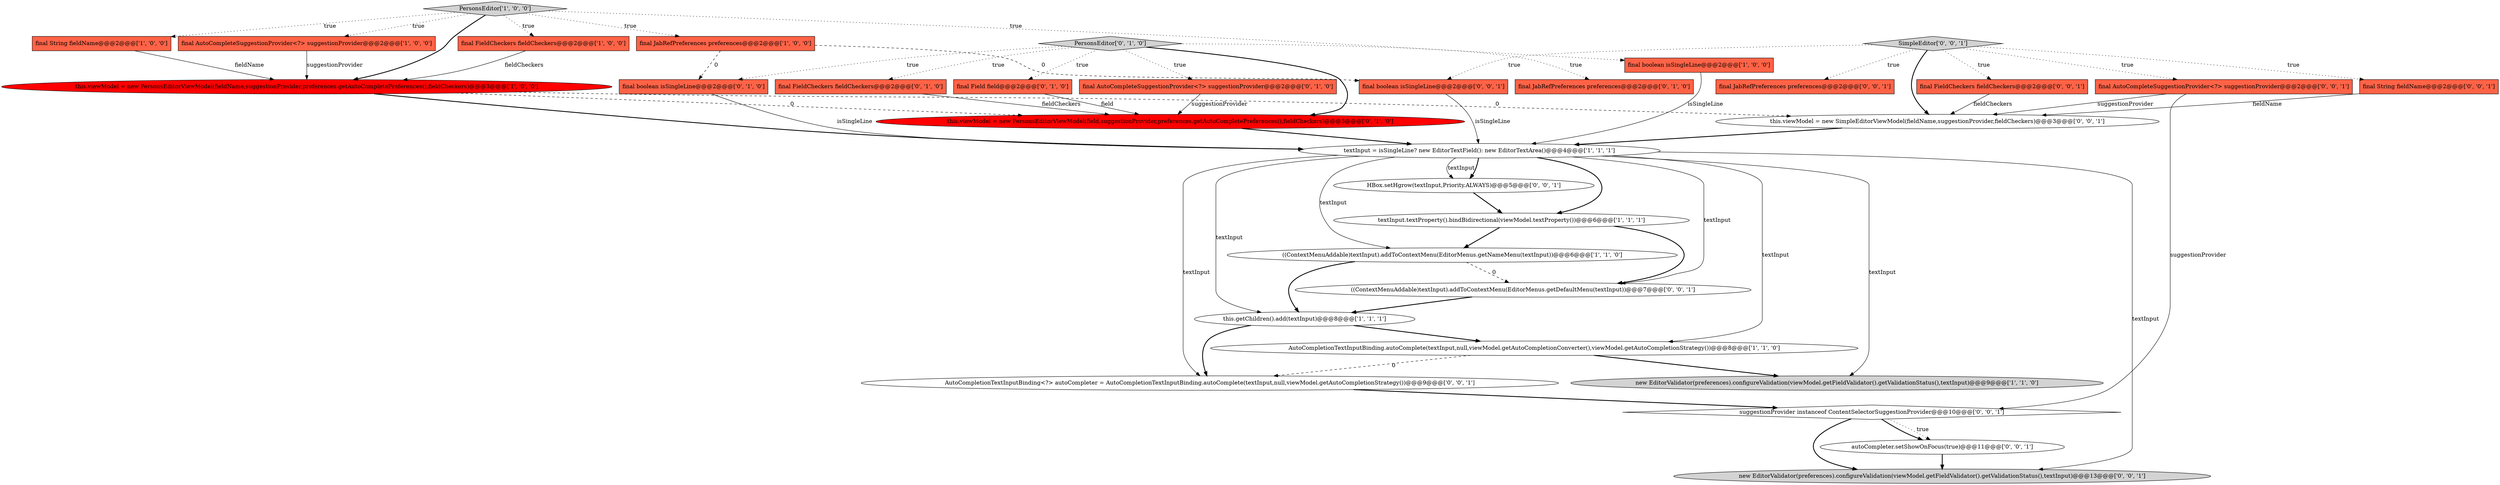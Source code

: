 digraph {
26 [style = filled, label = "autoCompleter.setShowOnFocus(true)@@@11@@@['0', '0', '1']", fillcolor = white, shape = ellipse image = "AAA0AAABBB3BBB"];
6 [style = filled, label = "((ContextMenuAddable)textInput).addToContextMenu(EditorMenus.getNameMenu(textInput))@@@6@@@['1', '1', '0']", fillcolor = white, shape = ellipse image = "AAA0AAABBB1BBB"];
7 [style = filled, label = "final String fieldName@@@2@@@['1', '0', '0']", fillcolor = tomato, shape = box image = "AAA0AAABBB1BBB"];
5 [style = filled, label = "AutoCompletionTextInputBinding.autoComplete(textInput,null,viewModel.getAutoCompletionConverter(),viewModel.getAutoCompletionStrategy())@@@8@@@['1', '1', '0']", fillcolor = white, shape = ellipse image = "AAA0AAABBB1BBB"];
17 [style = filled, label = "final JabRefPreferences preferences@@@2@@@['0', '1', '0']", fillcolor = tomato, shape = box image = "AAA0AAABBB2BBB"];
29 [style = filled, label = "final String fieldName@@@2@@@['0', '0', '1']", fillcolor = tomato, shape = box image = "AAA0AAABBB3BBB"];
25 [style = filled, label = "new EditorValidator(preferences).configureValidation(viewModel.getFieldValidator().getValidationStatus(),textInput)@@@13@@@['0', '0', '1']", fillcolor = lightgray, shape = ellipse image = "AAA0AAABBB3BBB"];
12 [style = filled, label = "final JabRefPreferences preferences@@@2@@@['1', '0', '0']", fillcolor = tomato, shape = box image = "AAA1AAABBB1BBB"];
32 [style = filled, label = "final boolean isSingleLine@@@2@@@['0', '0', '1']", fillcolor = tomato, shape = box image = "AAA0AAABBB3BBB"];
31 [style = filled, label = "suggestionProvider instanceof ContentSelectorSuggestionProvider@@@10@@@['0', '0', '1']", fillcolor = white, shape = diamond image = "AAA0AAABBB3BBB"];
3 [style = filled, label = "this.viewModel = new PersonsEditorViewModel(fieldName,suggestionProvider,preferences.getAutoCompletePreferences(),fieldCheckers)@@@3@@@['1', '0', '0']", fillcolor = red, shape = ellipse image = "AAA1AAABBB1BBB"];
4 [style = filled, label = "textInput = isSingleLine? new EditorTextField(): new EditorTextArea()@@@4@@@['1', '1', '1']", fillcolor = white, shape = ellipse image = "AAA0AAABBB1BBB"];
14 [style = filled, label = "final Field field@@@2@@@['0', '1', '0']", fillcolor = tomato, shape = box image = "AAA0AAABBB2BBB"];
20 [style = filled, label = "((ContextMenuAddable)textInput).addToContextMenu(EditorMenus.getDefaultMenu(textInput))@@@7@@@['0', '0', '1']", fillcolor = white, shape = ellipse image = "AAA0AAABBB3BBB"];
23 [style = filled, label = "final AutoCompleteSuggestionProvider<?> suggestionProvider@@@2@@@['0', '0', '1']", fillcolor = tomato, shape = box image = "AAA0AAABBB3BBB"];
27 [style = filled, label = "AutoCompletionTextInputBinding<?> autoCompleter = AutoCompletionTextInputBinding.autoComplete(textInput,null,viewModel.getAutoCompletionStrategy())@@@9@@@['0', '0', '1']", fillcolor = white, shape = ellipse image = "AAA0AAABBB3BBB"];
0 [style = filled, label = "new EditorValidator(preferences).configureValidation(viewModel.getFieldValidator().getValidationStatus(),textInput)@@@9@@@['1', '1', '0']", fillcolor = lightgray, shape = ellipse image = "AAA0AAABBB1BBB"];
10 [style = filled, label = "final AutoCompleteSuggestionProvider<?> suggestionProvider@@@2@@@['1', '0', '0']", fillcolor = tomato, shape = box image = "AAA0AAABBB1BBB"];
8 [style = filled, label = "final boolean isSingleLine@@@2@@@['1', '0', '0']", fillcolor = tomato, shape = box image = "AAA0AAABBB1BBB"];
9 [style = filled, label = "this.getChildren().add(textInput)@@@8@@@['1', '1', '1']", fillcolor = white, shape = ellipse image = "AAA0AAABBB1BBB"];
30 [style = filled, label = "HBox.setHgrow(textInput,Priority.ALWAYS)@@@5@@@['0', '0', '1']", fillcolor = white, shape = ellipse image = "AAA0AAABBB3BBB"];
13 [style = filled, label = "final AutoCompleteSuggestionProvider<?> suggestionProvider@@@2@@@['0', '1', '0']", fillcolor = tomato, shape = box image = "AAA0AAABBB2BBB"];
19 [style = filled, label = "PersonsEditor['0', '1', '0']", fillcolor = lightgray, shape = diamond image = "AAA0AAABBB2BBB"];
22 [style = filled, label = "SimpleEditor['0', '0', '1']", fillcolor = lightgray, shape = diamond image = "AAA0AAABBB3BBB"];
2 [style = filled, label = "PersonsEditor['1', '0', '0']", fillcolor = lightgray, shape = diamond image = "AAA0AAABBB1BBB"];
24 [style = filled, label = "final JabRefPreferences preferences@@@2@@@['0', '0', '1']", fillcolor = tomato, shape = box image = "AAA0AAABBB3BBB"];
16 [style = filled, label = "this.viewModel = new PersonsEditorViewModel(field,suggestionProvider,preferences.getAutoCompletePreferences(),fieldCheckers)@@@3@@@['0', '1', '0']", fillcolor = red, shape = ellipse image = "AAA1AAABBB2BBB"];
28 [style = filled, label = "this.viewModel = new SimpleEditorViewModel(fieldName,suggestionProvider,fieldCheckers)@@@3@@@['0', '0', '1']", fillcolor = white, shape = ellipse image = "AAA0AAABBB3BBB"];
15 [style = filled, label = "final FieldCheckers fieldCheckers@@@2@@@['0', '1', '0']", fillcolor = tomato, shape = box image = "AAA0AAABBB2BBB"];
11 [style = filled, label = "final FieldCheckers fieldCheckers@@@2@@@['1', '0', '0']", fillcolor = tomato, shape = box image = "AAA0AAABBB1BBB"];
18 [style = filled, label = "final boolean isSingleLine@@@2@@@['0', '1', '0']", fillcolor = tomato, shape = box image = "AAA1AAABBB2BBB"];
21 [style = filled, label = "final FieldCheckers fieldCheckers@@@2@@@['0', '0', '1']", fillcolor = tomato, shape = box image = "AAA0AAABBB3BBB"];
1 [style = filled, label = "textInput.textProperty().bindBidirectional(viewModel.textProperty())@@@6@@@['1', '1', '1']", fillcolor = white, shape = ellipse image = "AAA0AAABBB1BBB"];
22->21 [style = dotted, label="true"];
19->14 [style = dotted, label="true"];
22->29 [style = dotted, label="true"];
3->28 [style = dashed, label="0"];
31->25 [style = bold, label=""];
30->1 [style = bold, label=""];
22->23 [style = dotted, label="true"];
20->9 [style = bold, label=""];
6->20 [style = dashed, label="0"];
19->17 [style = dotted, label="true"];
4->5 [style = solid, label="textInput"];
32->4 [style = solid, label="isSingleLine"];
12->32 [style = dashed, label="0"];
2->3 [style = bold, label=""];
26->25 [style = bold, label=""];
3->16 [style = dashed, label="0"];
19->18 [style = dotted, label="true"];
1->20 [style = bold, label=""];
4->0 [style = solid, label="textInput"];
11->3 [style = solid, label="fieldCheckers"];
27->31 [style = bold, label=""];
22->28 [style = bold, label=""];
19->13 [style = dotted, label="true"];
22->24 [style = dotted, label="true"];
14->16 [style = solid, label="field"];
10->3 [style = solid, label="suggestionProvider"];
19->15 [style = dotted, label="true"];
13->16 [style = solid, label="suggestionProvider"];
3->4 [style = bold, label=""];
23->28 [style = solid, label="suggestionProvider"];
4->30 [style = solid, label="textInput"];
19->16 [style = bold, label=""];
2->11 [style = dotted, label="true"];
9->27 [style = bold, label=""];
31->26 [style = bold, label=""];
5->27 [style = dashed, label="0"];
1->6 [style = bold, label=""];
4->25 [style = solid, label="textInput"];
4->30 [style = bold, label=""];
4->9 [style = solid, label="textInput"];
5->0 [style = bold, label=""];
31->26 [style = dotted, label="true"];
18->4 [style = solid, label="isSingleLine"];
4->27 [style = solid, label="textInput"];
2->7 [style = dotted, label="true"];
4->6 [style = solid, label="textInput"];
2->12 [style = dotted, label="true"];
9->5 [style = bold, label=""];
12->18 [style = dashed, label="0"];
4->1 [style = bold, label=""];
4->20 [style = solid, label="textInput"];
7->3 [style = solid, label="fieldName"];
6->9 [style = bold, label=""];
23->31 [style = solid, label="suggestionProvider"];
16->4 [style = bold, label=""];
22->32 [style = dotted, label="true"];
29->28 [style = solid, label="fieldName"];
21->28 [style = solid, label="fieldCheckers"];
8->4 [style = solid, label="isSingleLine"];
15->16 [style = solid, label="fieldCheckers"];
2->8 [style = dotted, label="true"];
28->4 [style = bold, label=""];
2->10 [style = dotted, label="true"];
}
